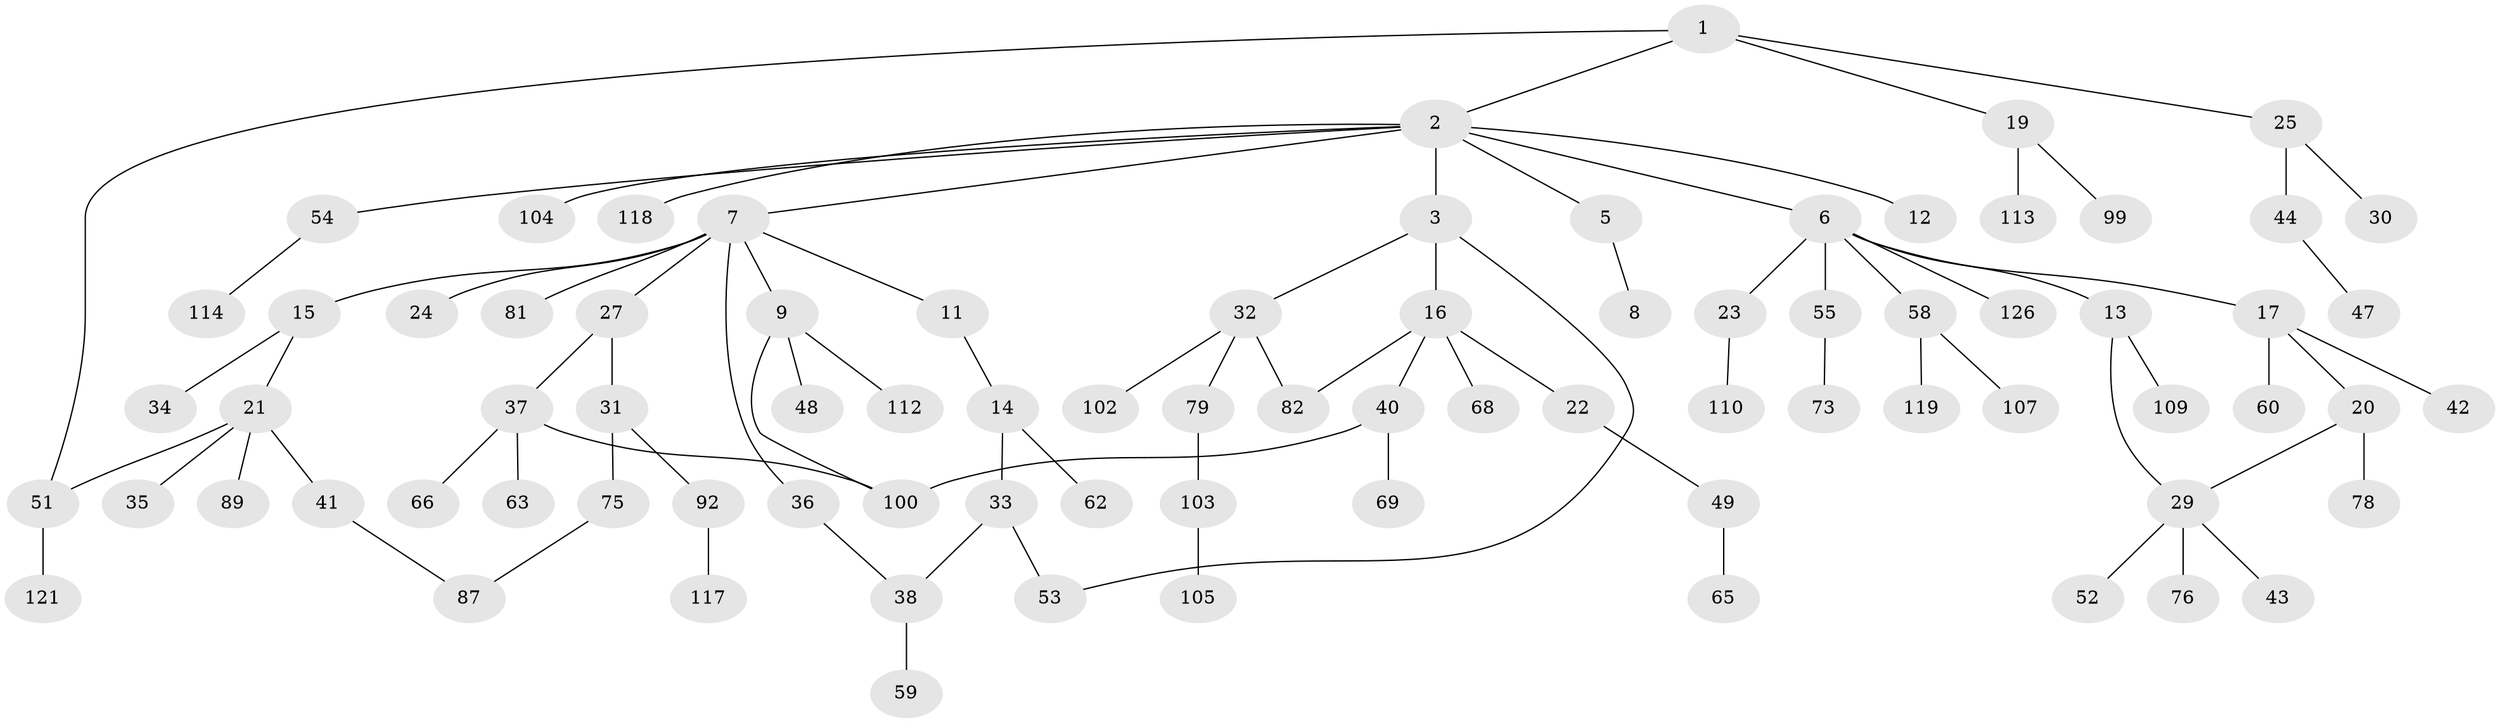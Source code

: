 // Generated by graph-tools (version 1.1) at 2025/23/03/03/25 07:23:30]
// undirected, 82 vertices, 89 edges
graph export_dot {
graph [start="1"]
  node [color=gray90,style=filled];
  1 [super="+4"];
  2 [super="+98"];
  3 [super="+18"];
  5 [super="+39"];
  6;
  7 [super="+10"];
  8;
  9 [super="+94"];
  11;
  12 [super="+50"];
  13 [super="+96"];
  14 [super="+95"];
  15;
  16 [super="+72"];
  17 [super="+122"];
  19 [super="+28"];
  20 [super="+70"];
  21 [super="+61"];
  22;
  23;
  24;
  25 [super="+26"];
  27 [super="+46"];
  29 [super="+45"];
  30;
  31 [super="+83"];
  32 [super="+57"];
  33 [super="+86"];
  34 [super="+116"];
  35 [super="+84"];
  36;
  37 [super="+56"];
  38 [super="+101"];
  40 [super="+77"];
  41 [super="+74"];
  42;
  43;
  44;
  47;
  48;
  49;
  51 [super="+108"];
  52 [super="+125"];
  53;
  54;
  55 [super="+124"];
  58 [super="+67"];
  59 [super="+85"];
  60;
  62 [super="+64"];
  63 [super="+93"];
  65;
  66 [super="+91"];
  68 [super="+88"];
  69 [super="+71"];
  73 [super="+90"];
  75 [super="+80"];
  76;
  78 [super="+123"];
  79;
  81;
  82 [super="+97"];
  87 [super="+115"];
  89;
  92 [super="+111"];
  99;
  100;
  102;
  103;
  104;
  105 [super="+106"];
  107;
  109;
  110 [super="+120"];
  112;
  113;
  114;
  117;
  118;
  119;
  121;
  126;
  1 -- 2;
  1 -- 25;
  1 -- 19;
  1 -- 51;
  2 -- 3;
  2 -- 5;
  2 -- 6;
  2 -- 7;
  2 -- 12;
  2 -- 54;
  2 -- 104;
  2 -- 118;
  3 -- 16;
  3 -- 32;
  3 -- 53;
  5 -- 8;
  6 -- 13;
  6 -- 17;
  6 -- 23;
  6 -- 55;
  6 -- 58;
  6 -- 126;
  7 -- 9;
  7 -- 24;
  7 -- 81;
  7 -- 36;
  7 -- 27;
  7 -- 11;
  7 -- 15;
  9 -- 48;
  9 -- 112;
  9 -- 100;
  11 -- 14;
  13 -- 29;
  13 -- 109;
  14 -- 33;
  14 -- 62;
  15 -- 21;
  15 -- 34;
  16 -- 22;
  16 -- 40;
  16 -- 68;
  16 -- 82;
  17 -- 20;
  17 -- 42;
  17 -- 60;
  19 -- 99;
  19 -- 113;
  20 -- 29;
  20 -- 78;
  21 -- 35;
  21 -- 41;
  21 -- 51;
  21 -- 89;
  22 -- 49;
  23 -- 110;
  25 -- 44;
  25 -- 30;
  27 -- 31;
  27 -- 37;
  29 -- 43;
  29 -- 52;
  29 -- 76;
  31 -- 75;
  31 -- 92;
  32 -- 102;
  32 -- 79;
  32 -- 82;
  33 -- 38;
  33 -- 53;
  36 -- 38;
  37 -- 66;
  37 -- 100;
  37 -- 63;
  38 -- 59;
  40 -- 69;
  40 -- 100;
  41 -- 87;
  44 -- 47;
  49 -- 65;
  51 -- 121;
  54 -- 114;
  55 -- 73;
  58 -- 107;
  58 -- 119;
  75 -- 87;
  79 -- 103;
  92 -- 117;
  103 -- 105;
}
